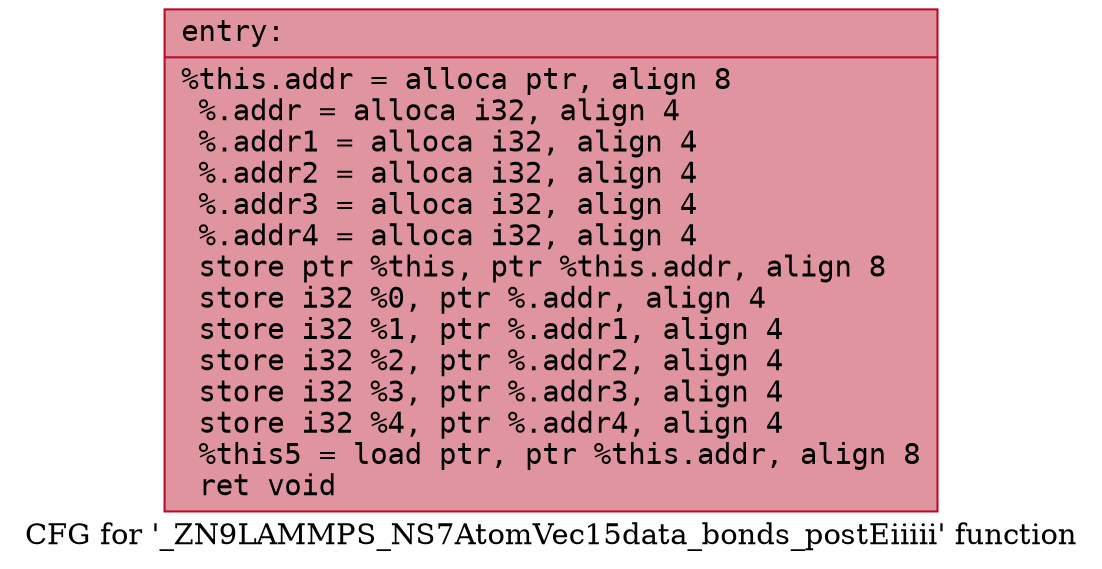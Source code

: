 digraph "CFG for '_ZN9LAMMPS_NS7AtomVec15data_bonds_postEiiiii' function" {
	label="CFG for '_ZN9LAMMPS_NS7AtomVec15data_bonds_postEiiiii' function";

	Node0x55c2b6777e80 [shape=record,color="#b70d28ff", style=filled, fillcolor="#b70d2870" fontname="Courier",label="{entry:\l|  %this.addr = alloca ptr, align 8\l  %.addr = alloca i32, align 4\l  %.addr1 = alloca i32, align 4\l  %.addr2 = alloca i32, align 4\l  %.addr3 = alloca i32, align 4\l  %.addr4 = alloca i32, align 4\l  store ptr %this, ptr %this.addr, align 8\l  store i32 %0, ptr %.addr, align 4\l  store i32 %1, ptr %.addr1, align 4\l  store i32 %2, ptr %.addr2, align 4\l  store i32 %3, ptr %.addr3, align 4\l  store i32 %4, ptr %.addr4, align 4\l  %this5 = load ptr, ptr %this.addr, align 8\l  ret void\l}"];
}
